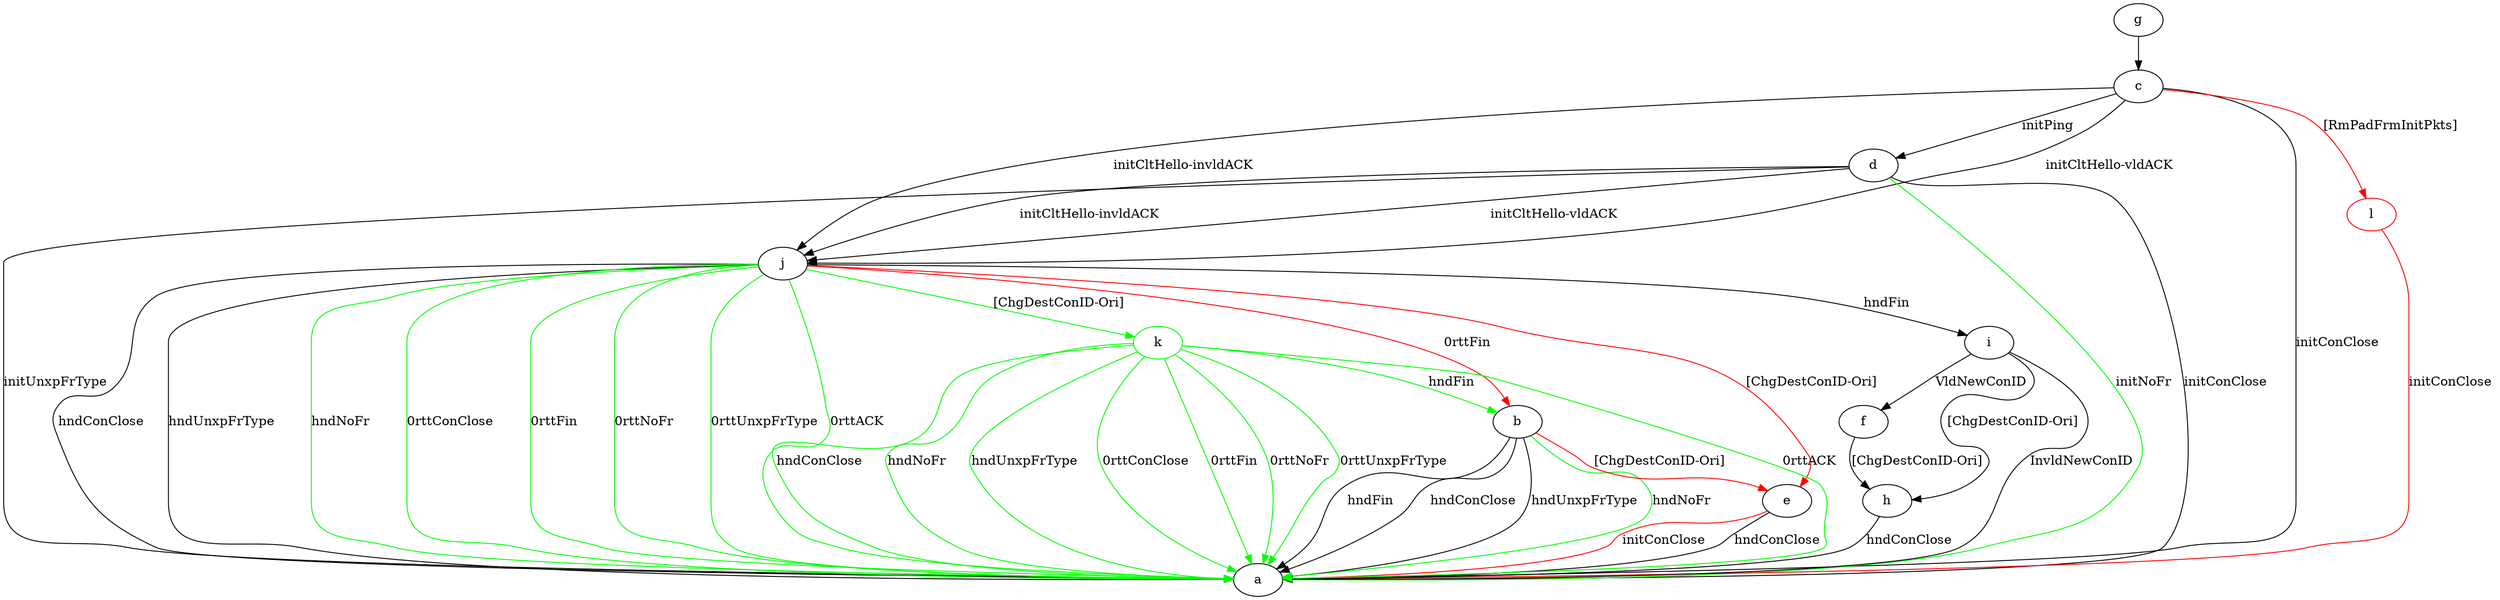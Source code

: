 digraph "" {
	b -> a	[key=0,
		label="hndFin "];
	b -> a	[key=1,
		label="hndConClose "];
	b -> a	[key=2,
		label="hndUnxpFrType "];
	b -> a	[key=3,
		color=green,
		label="hndNoFr "];
	b -> e	[key=0,
		color=red,
		label="[ChgDestConID-Ori] "];
	c -> a	[key=0,
		label="initConClose "];
	c -> d	[key=0,
		label="initPing "];
	c -> j	[key=0,
		label="initCltHello-vldACK "];
	c -> j	[key=1,
		label="initCltHello-invldACK "];
	l	[color=red];
	c -> l	[key=0,
		color=red,
		label="[RmPadFrmInitPkts] "];
	d -> a	[key=0,
		label="initConClose "];
	d -> a	[key=1,
		label="initUnxpFrType "];
	d -> a	[key=2,
		color=green,
		label="initNoFr "];
	d -> j	[key=0,
		label="initCltHello-vldACK "];
	d -> j	[key=1,
		label="initCltHello-invldACK "];
	e -> a	[key=0,
		label="hndConClose "];
	e -> a	[key=1,
		color=red,
		label="initConClose "];
	f -> h	[key=0,
		label="[ChgDestConID-Ori] "];
	g -> c	[key=0];
	h -> a	[key=0,
		label="hndConClose "];
	i -> a	[key=0,
		label="InvldNewConID "];
	i -> f	[key=0,
		label="VldNewConID "];
	i -> h	[key=0,
		label="[ChgDestConID-Ori] "];
	j -> a	[key=0,
		label="hndConClose "];
	j -> a	[key=1,
		label="hndUnxpFrType "];
	j -> a	[key=2,
		color=green,
		label="hndNoFr "];
	j -> a	[key=3,
		color=green,
		label="0rttConClose "];
	j -> a	[key=4,
		color=green,
		label="0rttFin "];
	j -> a	[key=5,
		color=green,
		label="0rttNoFr "];
	j -> a	[key=6,
		color=green,
		label="0rttUnxpFrType "];
	j -> a	[key=7,
		color=green,
		label="0rttACK "];
	j -> b	[key=0,
		color=red,
		label="0rttFin "];
	j -> e	[key=0,
		color=red,
		label="[ChgDestConID-Ori] "];
	j -> i	[key=0,
		label="hndFin "];
	k	[color=green];
	j -> k	[key=0,
		color=green,
		label="[ChgDestConID-Ori] "];
	k -> a	[key=0,
		color=green,
		label="hndConClose "];
	k -> a	[key=1,
		color=green,
		label="hndNoFr "];
	k -> a	[key=2,
		color=green,
		label="hndUnxpFrType "];
	k -> a	[key=3,
		color=green,
		label="0rttConClose "];
	k -> a	[key=4,
		color=green,
		label="0rttFin "];
	k -> a	[key=5,
		color=green,
		label="0rttNoFr "];
	k -> a	[key=6,
		color=green,
		label="0rttUnxpFrType "];
	k -> a	[key=7,
		color=green,
		label="0rttACK "];
	k -> b	[key=0,
		color=green,
		label="hndFin "];
	l -> a	[key=0,
		color=red,
		label="initConClose "];
}
